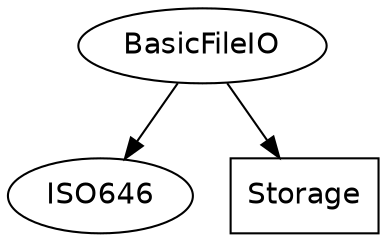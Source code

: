 digraph BasicFileIODep {
  node [fontname=helvetica];
  
  BasicFileIO -> {
    ISO646 Storage
  };
    
  ISO646; /* no dependencies */
  
  Storage [shape=box]; /* stdlib */
    
} /* BasicFileIODep */
